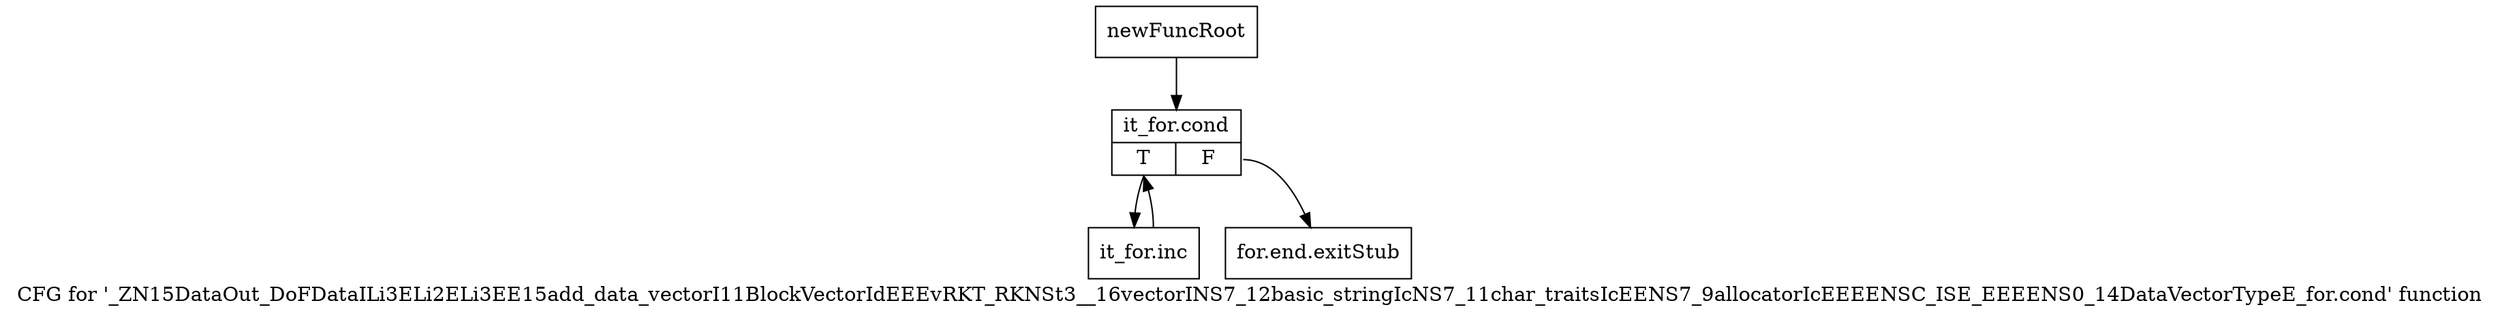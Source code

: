 digraph "CFG for '_ZN15DataOut_DoFDataILi3ELi2ELi3EE15add_data_vectorI11BlockVectorIdEEEvRKT_RKNSt3__16vectorINS7_12basic_stringIcNS7_11char_traitsIcEENS7_9allocatorIcEEEENSC_ISE_EEEENS0_14DataVectorTypeE_for.cond' function" {
	label="CFG for '_ZN15DataOut_DoFDataILi3ELi2ELi3EE15add_data_vectorI11BlockVectorIdEEEvRKT_RKNSt3__16vectorINS7_12basic_stringIcNS7_11char_traitsIcEENS7_9allocatorIcEEEENSC_ISE_EEEENS0_14DataVectorTypeE_for.cond' function";

	Node0x8b5f120 [shape=record,label="{newFuncRoot}"];
	Node0x8b5f120 -> Node0x8b5f5a0;
	Node0x8b5f550 [shape=record,label="{for.end.exitStub}"];
	Node0x8b5f5a0 [shape=record,label="{it_for.cond|{<s0>T|<s1>F}}"];
	Node0x8b5f5a0:s0 -> Node0x8b5f5f0;
	Node0x8b5f5a0:s1 -> Node0x8b5f550;
	Node0x8b5f5f0 [shape=record,label="{it_for.inc}"];
	Node0x8b5f5f0 -> Node0x8b5f5a0;
}
